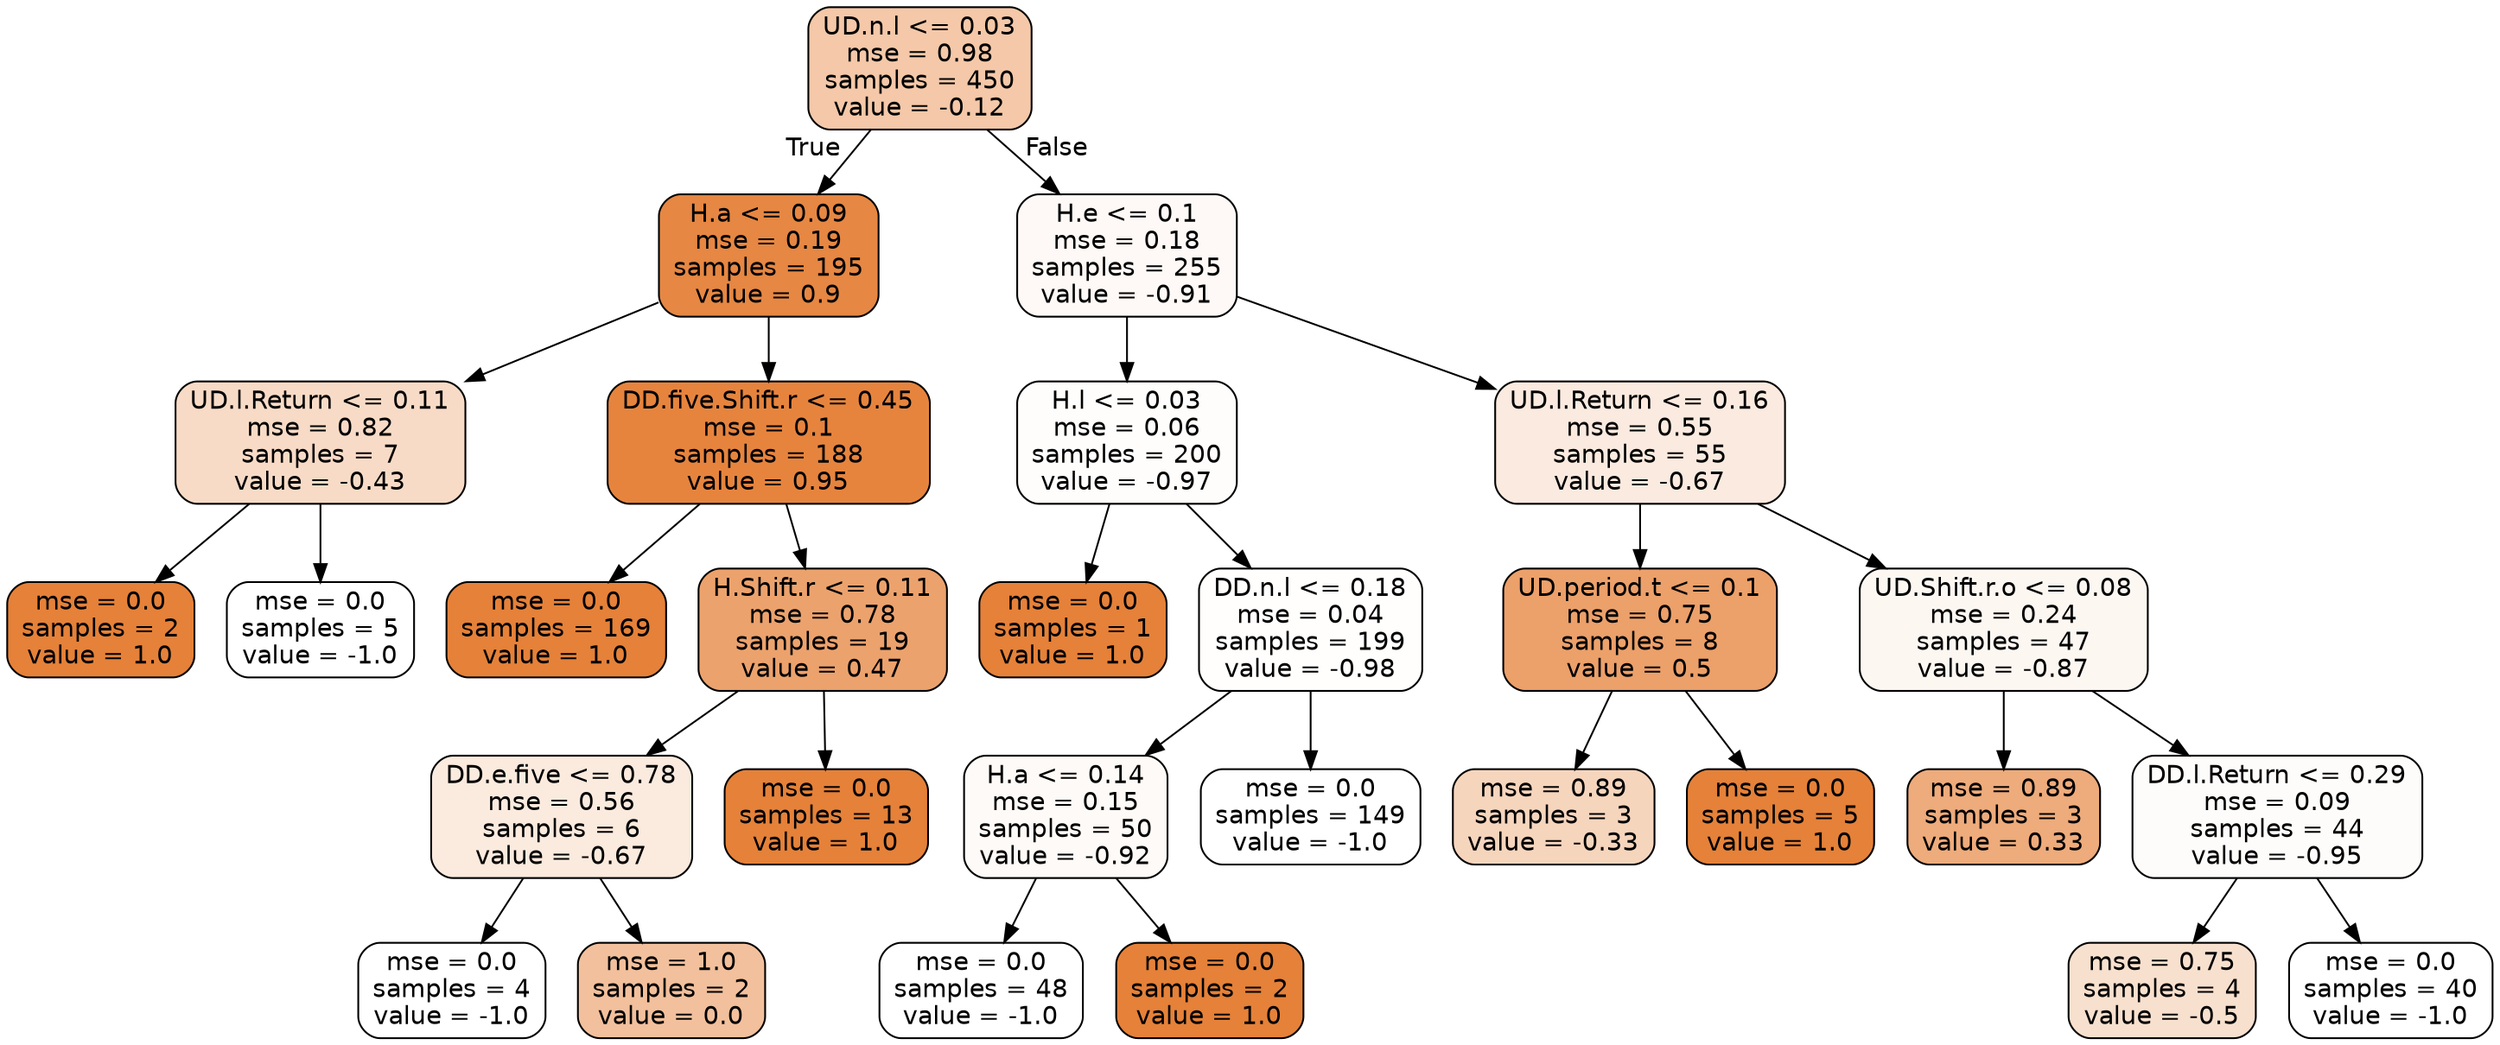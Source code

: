 digraph Tree {
node [shape=box, style="filled, rounded", color="black", fontname=helvetica] ;
edge [fontname=helvetica] ;
0 [label="UD.n.l <= 0.03\nmse = 0.98\nsamples = 450\nvalue = -0.12", fillcolor="#f4c8a8"] ;
1 [label="H.a <= 0.09\nmse = 0.19\nsamples = 195\nvalue = 0.9", fillcolor="#e68743"] ;
0 -> 1 [labeldistance=2.5, labelangle=45, headlabel="True"] ;
2 [label="UD.l.Return <= 0.11\nmse = 0.82\nsamples = 7\nvalue = -0.43", fillcolor="#f8dbc6"] ;
1 -> 2 ;
3 [label="mse = 0.0\nsamples = 2\nvalue = 1.0", fillcolor="#e58139"] ;
2 -> 3 ;
4 [label="mse = 0.0\nsamples = 5\nvalue = -1.0", fillcolor="#ffffff"] ;
2 -> 4 ;
5 [label="DD.five.Shift.r <= 0.45\nmse = 0.1\nsamples = 188\nvalue = 0.95", fillcolor="#e6843e"] ;
1 -> 5 ;
6 [label="mse = 0.0\nsamples = 169\nvalue = 1.0", fillcolor="#e58139"] ;
5 -> 6 ;
7 [label="H.Shift.r <= 0.11\nmse = 0.78\nsamples = 19\nvalue = 0.47", fillcolor="#eca26d"] ;
5 -> 7 ;
8 [label="DD.e.five <= 0.78\nmse = 0.56\nsamples = 6\nvalue = -0.67", fillcolor="#fbeade"] ;
7 -> 8 ;
9 [label="mse = 0.0\nsamples = 4\nvalue = -1.0", fillcolor="#ffffff"] ;
8 -> 9 ;
10 [label="mse = 1.0\nsamples = 2\nvalue = 0.0", fillcolor="#f2c09c"] ;
8 -> 10 ;
11 [label="mse = 0.0\nsamples = 13\nvalue = 1.0", fillcolor="#e58139"] ;
7 -> 11 ;
12 [label="H.e <= 0.1\nmse = 0.18\nsamples = 255\nvalue = -0.91", fillcolor="#fef9f6"] ;
0 -> 12 [labeldistance=2.5, labelangle=-45, headlabel="False"] ;
13 [label="H.l <= 0.03\nmse = 0.06\nsamples = 200\nvalue = -0.97", fillcolor="#fffdfc"] ;
12 -> 13 ;
14 [label="mse = 0.0\nsamples = 1\nvalue = 1.0", fillcolor="#e58139"] ;
13 -> 14 ;
15 [label="DD.n.l <= 0.18\nmse = 0.04\nsamples = 199\nvalue = -0.98", fillcolor="#fffefd"] ;
13 -> 15 ;
16 [label="H.a <= 0.14\nmse = 0.15\nsamples = 50\nvalue = -0.92", fillcolor="#fefaf7"] ;
15 -> 16 ;
17 [label="mse = 0.0\nsamples = 48\nvalue = -1.0", fillcolor="#ffffff"] ;
16 -> 17 ;
18 [label="mse = 0.0\nsamples = 2\nvalue = 1.0", fillcolor="#e58139"] ;
16 -> 18 ;
19 [label="mse = 0.0\nsamples = 149\nvalue = -1.0", fillcolor="#ffffff"] ;
15 -> 19 ;
20 [label="UD.l.Return <= 0.16\nmse = 0.55\nsamples = 55\nvalue = -0.67", fillcolor="#fbeadf"] ;
12 -> 20 ;
21 [label="UD.period.t <= 0.1\nmse = 0.75\nsamples = 8\nvalue = 0.5", fillcolor="#eca06a"] ;
20 -> 21 ;
22 [label="mse = 0.89\nsamples = 3\nvalue = -0.33", fillcolor="#f6d5bd"] ;
21 -> 22 ;
23 [label="mse = 0.0\nsamples = 5\nvalue = 1.0", fillcolor="#e58139"] ;
21 -> 23 ;
24 [label="UD.Shift.r.o <= 0.08\nmse = 0.24\nsamples = 47\nvalue = -0.87", fillcolor="#fdf7f2"] ;
20 -> 24 ;
25 [label="mse = 0.89\nsamples = 3\nvalue = 0.33", fillcolor="#eeab7b"] ;
24 -> 25 ;
26 [label="DD.l.Return <= 0.29\nmse = 0.09\nsamples = 44\nvalue = -0.95", fillcolor="#fefcfa"] ;
24 -> 26 ;
27 [label="mse = 0.75\nsamples = 4\nvalue = -0.5", fillcolor="#f8e0ce"] ;
26 -> 27 ;
28 [label="mse = 0.0\nsamples = 40\nvalue = -1.0", fillcolor="#ffffff"] ;
26 -> 28 ;
}